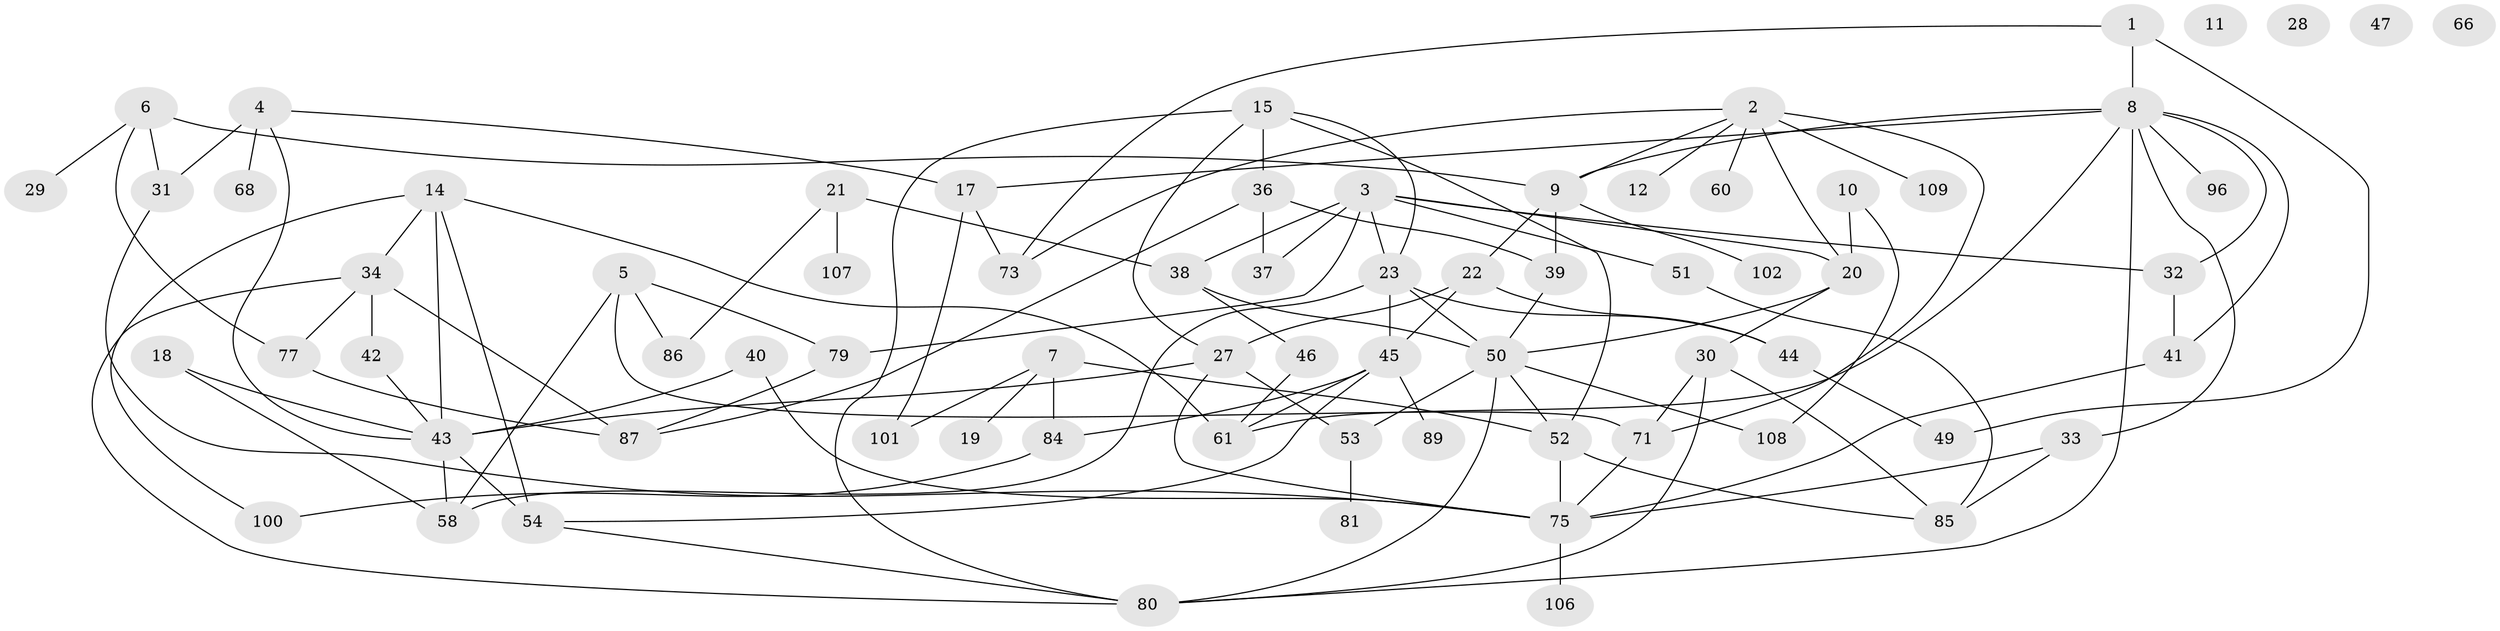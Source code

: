 // Generated by graph-tools (version 1.1) at 2025/23/03/03/25 07:23:25]
// undirected, 72 vertices, 118 edges
graph export_dot {
graph [start="1"]
  node [color=gray90,style=filled];
  1 [super="+13"];
  2 [super="+78"];
  3 [super="+90"];
  4;
  5 [super="+16"];
  6 [super="+26"];
  7 [super="+76"];
  8 [super="+24"];
  9 [super="+98"];
  10 [super="+48"];
  11;
  12;
  14 [super="+63"];
  15 [super="+35"];
  17 [super="+69"];
  18;
  19;
  20 [super="+70"];
  21 [super="+65"];
  22;
  23 [super="+25"];
  27 [super="+59"];
  28;
  29;
  30;
  31;
  32;
  33 [super="+64"];
  34 [super="+57"];
  36 [super="+55"];
  37;
  38 [super="+103"];
  39;
  40;
  41 [super="+83"];
  42;
  43 [super="+72"];
  44 [super="+94"];
  45 [super="+97"];
  46 [super="+56"];
  47;
  49 [super="+62"];
  50 [super="+67"];
  51;
  52 [super="+95"];
  53 [super="+105"];
  54;
  58;
  60;
  61 [super="+99"];
  66;
  68;
  71 [super="+74"];
  73;
  75 [super="+82"];
  77;
  79;
  80 [super="+104"];
  81;
  84 [super="+92"];
  85 [super="+91"];
  86 [super="+93"];
  87 [super="+88"];
  89;
  96;
  100;
  101;
  102;
  106;
  107;
  108 [super="+110"];
  109;
  1 -- 73;
  1 -- 8;
  1 -- 49;
  2 -- 109;
  2 -- 60;
  2 -- 71 [weight=2];
  2 -- 73;
  2 -- 12;
  2 -- 9;
  2 -- 20;
  3 -- 20 [weight=2];
  3 -- 38;
  3 -- 51;
  3 -- 32;
  3 -- 37;
  3 -- 23;
  3 -- 79;
  4 -- 17;
  4 -- 31;
  4 -- 43;
  4 -- 68;
  5 -- 58;
  5 -- 71;
  5 -- 79;
  5 -- 86;
  6 -- 29;
  6 -- 77;
  6 -- 9;
  6 -- 31;
  7 -- 19;
  7 -- 84;
  7 -- 101;
  7 -- 52;
  8 -- 9;
  8 -- 17;
  8 -- 33;
  8 -- 41;
  8 -- 32;
  8 -- 96;
  8 -- 80;
  8 -- 61;
  9 -- 22;
  9 -- 102;
  9 -- 39;
  10 -- 108;
  10 -- 20;
  14 -- 61;
  14 -- 34;
  14 -- 100;
  14 -- 54;
  14 -- 43;
  15 -- 23;
  15 -- 36;
  15 -- 80;
  15 -- 27;
  15 -- 52;
  17 -- 101;
  17 -- 73;
  18 -- 58;
  18 -- 43;
  20 -- 30;
  20 -- 50;
  21 -- 38;
  21 -- 107;
  21 -- 86;
  22 -- 44;
  22 -- 45;
  22 -- 27;
  23 -- 50 [weight=2];
  23 -- 58;
  23 -- 44;
  23 -- 45;
  27 -- 75;
  27 -- 43;
  27 -- 53;
  30 -- 80;
  30 -- 85;
  30 -- 71;
  31 -- 75;
  32 -- 41;
  33 -- 75;
  33 -- 85;
  34 -- 87 [weight=2];
  34 -- 80;
  34 -- 42;
  34 -- 77;
  36 -- 39;
  36 -- 87;
  36 -- 37;
  38 -- 46 [weight=2];
  38 -- 50;
  39 -- 50;
  40 -- 43;
  40 -- 75;
  41 -- 75;
  42 -- 43;
  43 -- 54;
  43 -- 58;
  44 -- 49;
  45 -- 54;
  45 -- 84;
  45 -- 89;
  45 -- 61;
  46 -- 61;
  50 -- 53;
  50 -- 80;
  50 -- 108;
  50 -- 52;
  51 -- 85;
  52 -- 75;
  52 -- 85;
  53 -- 81;
  54 -- 80;
  71 -- 75;
  75 -- 106;
  77 -- 87;
  79 -- 87;
  84 -- 100;
}
